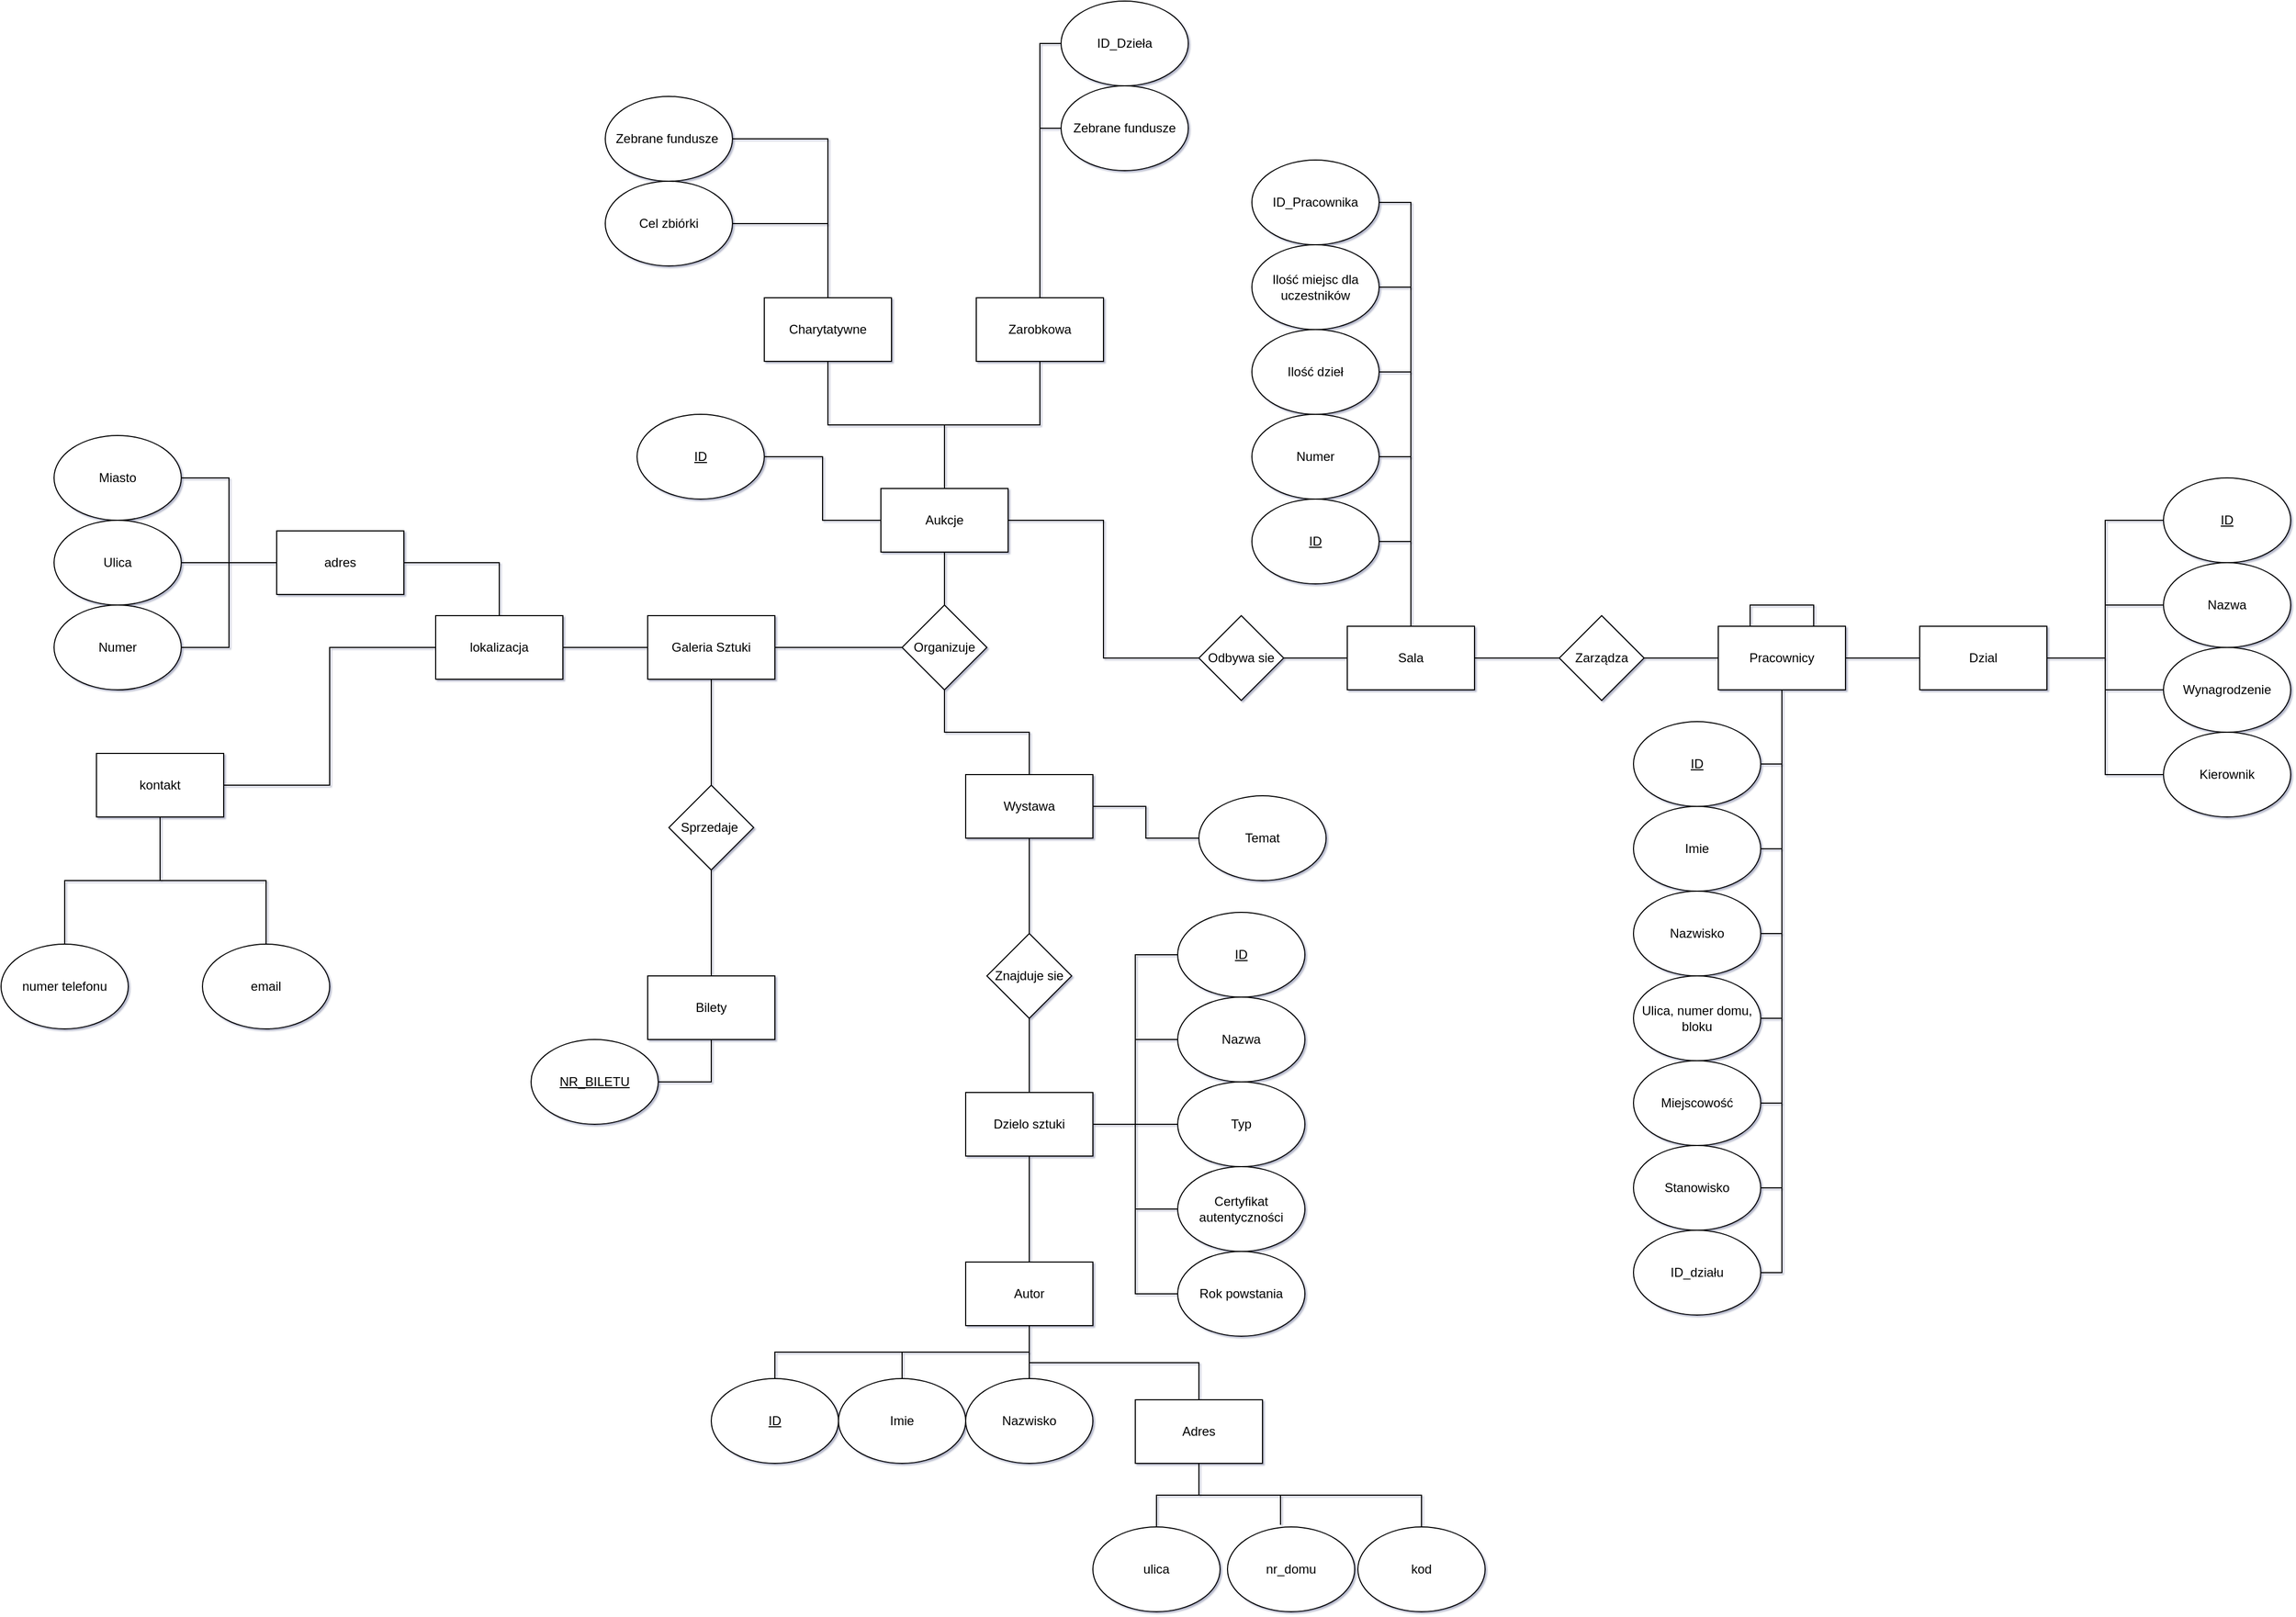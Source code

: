 <mxfile version="20.5.1" type="device" pages="3"><diagram id="DQ0OSHqu8pjaQ3jo8GUM" name="Notacja Chena"><mxGraphModel grid="1" page="1" gridSize="10" guides="1" tooltips="1" connect="1" arrows="1" fold="1" pageScale="1" pageWidth="827" pageHeight="1169" math="0" shadow="1"><root><mxCell id="0"/><mxCell id="1" parent="0"/><mxCell id="K57YBBn1NENKkuA3vdTo-7" value="" style="edgeStyle=orthogonalEdgeStyle;rounded=0;orthogonalLoop=1;jettySize=auto;html=1;endArrow=none;endFill=0;" parent="1" source="K57YBBn1NENKkuA3vdTo-1" target="K57YBBn1NENKkuA3vdTo-2" edge="1"><mxGeometry relative="1" as="geometry"/></mxCell><mxCell id="K57YBBn1NENKkuA3vdTo-42" style="edgeStyle=orthogonalEdgeStyle;rounded=0;orthogonalLoop=1;jettySize=auto;html=1;exitX=0.5;exitY=1;exitDx=0;exitDy=0;startArrow=none;startFill=0;endArrow=none;endFill=0;" parent="1" source="K57YBBn1NENKkuA3vdTo-1" target="K57YBBn1NENKkuA3vdTo-41" edge="1"><mxGeometry relative="1" as="geometry"/></mxCell><mxCell id="K57YBBn1NENKkuA3vdTo-1" value="&lt;font style=&quot;vertical-align: inherit;&quot;&gt;&lt;font style=&quot;vertical-align: inherit;&quot;&gt;Galeria Sztuki&lt;/font&gt;&lt;/font&gt;" style="rounded=0;whiteSpace=wrap;html=1;" parent="1" vertex="1"><mxGeometry x="280" y="170" width="120" height="60" as="geometry"/></mxCell><mxCell id="K57YBBn1NENKkuA3vdTo-8" value="" style="edgeStyle=orthogonalEdgeStyle;rounded=0;orthogonalLoop=1;jettySize=auto;html=1;endArrow=none;endFill=0;" parent="1" source="K57YBBn1NENKkuA3vdTo-2" target="K57YBBn1NENKkuA3vdTo-3" edge="1"><mxGeometry relative="1" as="geometry"/></mxCell><mxCell id="K57YBBn1NENKkuA3vdTo-9" value="" style="edgeStyle=orthogonalEdgeStyle;rounded=0;orthogonalLoop=1;jettySize=auto;html=1;endArrow=none;endFill=0;" parent="1" source="K57YBBn1NENKkuA3vdTo-2" target="K57YBBn1NENKkuA3vdTo-4" edge="1"><mxGeometry relative="1" as="geometry"/></mxCell><mxCell id="K57YBBn1NENKkuA3vdTo-2" value="&lt;font style=&quot;vertical-align: inherit;&quot;&gt;&lt;font style=&quot;vertical-align: inherit;&quot;&gt;Organizuje&lt;/font&gt;&lt;/font&gt;" style="rhombus;whiteSpace=wrap;html=1;rounded=0;" parent="1" vertex="1"><mxGeometry x="520" y="160" width="80" height="80" as="geometry"/></mxCell><mxCell id="K57YBBn1NENKkuA3vdTo-16" style="edgeStyle=orthogonalEdgeStyle;rounded=0;orthogonalLoop=1;jettySize=auto;html=1;exitX=1;exitY=0.5;exitDx=0;exitDy=0;entryX=0;entryY=0.5;entryDx=0;entryDy=0;startArrow=none;startFill=0;endArrow=none;endFill=0;" parent="1" source="K57YBBn1NENKkuA3vdTo-3" target="K57YBBn1NENKkuA3vdTo-15" edge="1"><mxGeometry relative="1" as="geometry"/></mxCell><mxCell id="K57YBBn1NENKkuA3vdTo-3" value="&lt;font style=&quot;vertical-align: inherit;&quot;&gt;&lt;font style=&quot;vertical-align: inherit;&quot;&gt;Aukcje&lt;/font&gt;&lt;/font&gt;" style="rounded=0;whiteSpace=wrap;html=1;" parent="1" vertex="1"><mxGeometry x="500" y="50" width="120" height="60" as="geometry"/></mxCell><mxCell id="K57YBBn1NENKkuA3vdTo-27" value="" style="edgeStyle=orthogonalEdgeStyle;rounded=0;orthogonalLoop=1;jettySize=auto;html=1;startArrow=none;startFill=0;endArrow=none;endFill=0;" parent="1" source="K57YBBn1NENKkuA3vdTo-4" target="K57YBBn1NENKkuA3vdTo-24" edge="1"><mxGeometry relative="1" as="geometry"/></mxCell><mxCell id="FqTFody7kSgdHuLjvRer-2" style="edgeStyle=orthogonalEdgeStyle;rounded=0;orthogonalLoop=1;jettySize=auto;html=1;exitX=1;exitY=0.5;exitDx=0;exitDy=0;entryX=0;entryY=0.5;entryDx=0;entryDy=0;endArrow=none;endFill=0;" parent="1" source="K57YBBn1NENKkuA3vdTo-4" target="FqTFody7kSgdHuLjvRer-1" edge="1"><mxGeometry relative="1" as="geometry"/></mxCell><mxCell id="K57YBBn1NENKkuA3vdTo-4" value="&lt;font style=&quot;vertical-align: inherit;&quot;&gt;&lt;font style=&quot;vertical-align: inherit;&quot;&gt;Wystawa&lt;/font&gt;&lt;/font&gt;" style="rounded=0;whiteSpace=wrap;html=1;" parent="1" vertex="1"><mxGeometry x="580" y="320" width="120" height="60" as="geometry"/></mxCell><mxCell id="K57YBBn1NENKkuA3vdTo-19" style="edgeStyle=orthogonalEdgeStyle;rounded=0;orthogonalLoop=1;jettySize=auto;html=1;exitX=1;exitY=0.5;exitDx=0;exitDy=0;entryX=0;entryY=0.5;entryDx=0;entryDy=0;startArrow=none;startFill=0;endArrow=none;endFill=0;" parent="1" source="K57YBBn1NENKkuA3vdTo-15" target="K57YBBn1NENKkuA3vdTo-18" edge="1"><mxGeometry relative="1" as="geometry"/></mxCell><mxCell id="K57YBBn1NENKkuA3vdTo-15" value="Odbywa sie" style="rhombus;whiteSpace=wrap;html=1;rounded=0;" parent="1" vertex="1"><mxGeometry x="800" y="170" width="80" height="80" as="geometry"/></mxCell><mxCell id="K57YBBn1NENKkuA3vdTo-89" style="edgeStyle=orthogonalEdgeStyle;rounded=0;orthogonalLoop=1;jettySize=auto;html=1;exitX=1;exitY=0.5;exitDx=0;exitDy=0;entryX=0;entryY=0.5;entryDx=0;entryDy=0;endArrow=none;endFill=0;" parent="1" source="K57YBBn1NENKkuA3vdTo-18" target="K57YBBn1NENKkuA3vdTo-88" edge="1"><mxGeometry relative="1" as="geometry"/></mxCell><mxCell id="K57YBBn1NENKkuA3vdTo-115" style="edgeStyle=orthogonalEdgeStyle;rounded=0;orthogonalLoop=1;jettySize=auto;html=1;exitX=0.5;exitY=0;exitDx=0;exitDy=0;entryX=1;entryY=0.5;entryDx=0;entryDy=0;endArrow=none;endFill=0;" parent="1" source="K57YBBn1NENKkuA3vdTo-18" target="K57YBBn1NENKkuA3vdTo-111" edge="1"><mxGeometry relative="1" as="geometry"/></mxCell><mxCell id="K57YBBn1NENKkuA3vdTo-18" value="Sala" style="rounded=0;whiteSpace=wrap;html=1;" parent="1" vertex="1"><mxGeometry x="940" y="180" width="120" height="60" as="geometry"/></mxCell><mxCell id="K57YBBn1NENKkuA3vdTo-23" style="edgeStyle=orthogonalEdgeStyle;rounded=0;orthogonalLoop=1;jettySize=auto;html=1;exitX=1;exitY=0.5;exitDx=0;exitDy=0;startArrow=none;startFill=0;endArrow=none;endFill=0;" parent="1" source="K57YBBn1NENKkuA3vdTo-20" target="K57YBBn1NENKkuA3vdTo-22" edge="1"><mxGeometry relative="1" as="geometry"/></mxCell><mxCell id="AiSInWtUVuZbj437Z6Xa-13" style="edgeStyle=orthogonalEdgeStyle;rounded=0;orthogonalLoop=1;jettySize=auto;html=1;exitX=0;exitY=0;exitDx=0;exitDy=0;endArrow=none;endFill=0;entryX=1;entryY=0;entryDx=0;entryDy=0;" parent="1" source="K57YBBn1NENKkuA3vdTo-20" target="K57YBBn1NENKkuA3vdTo-20" edge="1"><mxGeometry relative="1" as="geometry"><mxPoint x="1410" y="140" as="targetPoint"/><Array as="points"><mxPoint x="1320" y="180"/><mxPoint x="1320" y="160"/><mxPoint x="1380" y="160"/><mxPoint x="1380" y="180"/></Array></mxGeometry></mxCell><mxCell id="K57YBBn1NENKkuA3vdTo-20" value="Pracownicy" style="rounded=0;whiteSpace=wrap;html=1;" parent="1" vertex="1"><mxGeometry x="1290" y="180" width="120" height="60" as="geometry"/></mxCell><mxCell id="K57YBBn1NENKkuA3vdTo-96" style="edgeStyle=orthogonalEdgeStyle;rounded=0;orthogonalLoop=1;jettySize=auto;html=1;exitX=1;exitY=0.5;exitDx=0;exitDy=0;entryX=0;entryY=0.5;entryDx=0;entryDy=0;endArrow=none;endFill=0;" parent="1" source="K57YBBn1NENKkuA3vdTo-22" target="K57YBBn1NENKkuA3vdTo-93" edge="1"><mxGeometry relative="1" as="geometry"/></mxCell><mxCell id="K57YBBn1NENKkuA3vdTo-97" style="edgeStyle=orthogonalEdgeStyle;rounded=0;orthogonalLoop=1;jettySize=auto;html=1;exitX=1;exitY=0.5;exitDx=0;exitDy=0;entryX=0;entryY=0.5;entryDx=0;entryDy=0;endArrow=none;endFill=0;" parent="1" source="K57YBBn1NENKkuA3vdTo-22" target="K57YBBn1NENKkuA3vdTo-94" edge="1"><mxGeometry relative="1" as="geometry"/></mxCell><mxCell id="K57YBBn1NENKkuA3vdTo-98" style="edgeStyle=orthogonalEdgeStyle;rounded=0;orthogonalLoop=1;jettySize=auto;html=1;exitX=1;exitY=0.5;exitDx=0;exitDy=0;entryX=0;entryY=0.5;entryDx=0;entryDy=0;endArrow=none;endFill=0;" parent="1" source="K57YBBn1NENKkuA3vdTo-22" target="K57YBBn1NENKkuA3vdTo-95" edge="1"><mxGeometry relative="1" as="geometry"/></mxCell><mxCell id="K57YBBn1NENKkuA3vdTo-129" style="edgeStyle=orthogonalEdgeStyle;rounded=0;orthogonalLoop=1;jettySize=auto;html=1;exitX=1;exitY=0.5;exitDx=0;exitDy=0;entryX=0;entryY=0.5;entryDx=0;entryDy=0;endArrow=none;endFill=0;" parent="1" source="K57YBBn1NENKkuA3vdTo-22" target="K57YBBn1NENKkuA3vdTo-128" edge="1"><mxGeometry relative="1" as="geometry"/></mxCell><mxCell id="K57YBBn1NENKkuA3vdTo-22" value="Dzial" style="rounded=0;whiteSpace=wrap;html=1;" parent="1" vertex="1"><mxGeometry x="1480" y="180" width="120" height="60" as="geometry"/></mxCell><mxCell id="K57YBBn1NENKkuA3vdTo-28" value="" style="edgeStyle=orthogonalEdgeStyle;rounded=0;orthogonalLoop=1;jettySize=auto;html=1;startArrow=none;startFill=0;endArrow=none;endFill=0;" parent="1" source="K57YBBn1NENKkuA3vdTo-24" target="K57YBBn1NENKkuA3vdTo-25" edge="1"><mxGeometry relative="1" as="geometry"/></mxCell><mxCell id="K57YBBn1NENKkuA3vdTo-24" value="Znajduje sie" style="rhombus;whiteSpace=wrap;html=1;rounded=0;" parent="1" vertex="1"><mxGeometry x="600" y="470" width="80" height="80" as="geometry"/></mxCell><mxCell id="K57YBBn1NENKkuA3vdTo-29" value="" style="edgeStyle=orthogonalEdgeStyle;rounded=0;orthogonalLoop=1;jettySize=auto;html=1;startArrow=none;startFill=0;endArrow=none;endFill=0;" parent="1" source="K57YBBn1NENKkuA3vdTo-25" target="K57YBBn1NENKkuA3vdTo-26" edge="1"><mxGeometry relative="1" as="geometry"/></mxCell><mxCell id="K57YBBn1NENKkuA3vdTo-25" value="Dzielo sztuki" style="rounded=0;whiteSpace=wrap;html=1;" parent="1" vertex="1"><mxGeometry x="580" y="620" width="120" height="60" as="geometry"/></mxCell><mxCell id="AiSInWtUVuZbj437Z6Xa-3" style="edgeStyle=orthogonalEdgeStyle;rounded=0;orthogonalLoop=1;jettySize=auto;html=1;exitX=0.5;exitY=1;exitDx=0;exitDy=0;endArrow=none;endFill=0;" parent="1" source="K57YBBn1NENKkuA3vdTo-26" target="AiSInWtUVuZbj437Z6Xa-1" edge="1"><mxGeometry relative="1" as="geometry"/></mxCell><mxCell id="K57YBBn1NENKkuA3vdTo-26" value="Autor" style="rounded=0;whiteSpace=wrap;html=1;" parent="1" vertex="1"><mxGeometry x="580" y="780" width="120" height="60" as="geometry"/></mxCell><mxCell id="K57YBBn1NENKkuA3vdTo-33" value="" style="edgeStyle=orthogonalEdgeStyle;rounded=0;orthogonalLoop=1;jettySize=auto;html=1;startArrow=none;startFill=0;endArrow=none;endFill=0;" parent="1" source="K57YBBn1NENKkuA3vdTo-30" target="K57YBBn1NENKkuA3vdTo-1" edge="1"><mxGeometry relative="1" as="geometry"/></mxCell><mxCell id="K57YBBn1NENKkuA3vdTo-30" value="lokalizacja" style="rounded=0;whiteSpace=wrap;html=1;" parent="1" vertex="1"><mxGeometry x="80" y="170" width="120" height="60" as="geometry"/></mxCell><mxCell id="K57YBBn1NENKkuA3vdTo-32" value="" style="edgeStyle=orthogonalEdgeStyle;rounded=0;orthogonalLoop=1;jettySize=auto;html=1;startArrow=none;startFill=0;endArrow=none;endFill=0;" parent="1" source="K57YBBn1NENKkuA3vdTo-31" target="K57YBBn1NENKkuA3vdTo-30" edge="1"><mxGeometry relative="1" as="geometry"/></mxCell><mxCell id="K57YBBn1NENKkuA3vdTo-31" value="adres" style="rounded=0;whiteSpace=wrap;html=1;" parent="1" vertex="1"><mxGeometry x="-70" y="90" width="120" height="60" as="geometry"/></mxCell><mxCell id="K57YBBn1NENKkuA3vdTo-35" style="edgeStyle=orthogonalEdgeStyle;rounded=0;orthogonalLoop=1;jettySize=auto;html=1;exitX=1;exitY=0.5;exitDx=0;exitDy=0;entryX=0;entryY=0.5;entryDx=0;entryDy=0;startArrow=none;startFill=0;endArrow=none;endFill=0;" parent="1" source="K57YBBn1NENKkuA3vdTo-34" target="K57YBBn1NENKkuA3vdTo-30" edge="1"><mxGeometry relative="1" as="geometry"/></mxCell><mxCell id="K57YBBn1NENKkuA3vdTo-34" value="kontakt" style="rounded=0;whiteSpace=wrap;html=1;" parent="1" vertex="1"><mxGeometry x="-240" y="300" width="120" height="60" as="geometry"/></mxCell><mxCell id="K57YBBn1NENKkuA3vdTo-38" style="edgeStyle=orthogonalEdgeStyle;rounded=0;orthogonalLoop=1;jettySize=auto;html=1;exitX=0.5;exitY=1;exitDx=0;exitDy=0;entryX=0.5;entryY=0;entryDx=0;entryDy=0;startArrow=none;startFill=0;endArrow=none;endFill=0;" parent="1" source="K57YBBn1NENKkuA3vdTo-37" target="K57YBBn1NENKkuA3vdTo-3" edge="1"><mxGeometry relative="1" as="geometry"/></mxCell><mxCell id="K57YBBn1NENKkuA3vdTo-37" value="Charytatywne" style="rounded=0;whiteSpace=wrap;html=1;" parent="1" vertex="1"><mxGeometry x="390" y="-130" width="120" height="60" as="geometry"/></mxCell><mxCell id="K57YBBn1NENKkuA3vdTo-40" style="edgeStyle=orthogonalEdgeStyle;rounded=0;orthogonalLoop=1;jettySize=auto;html=1;exitX=0.5;exitY=1;exitDx=0;exitDy=0;startArrow=none;startFill=0;endArrow=none;endFill=0;" parent="1" source="K57YBBn1NENKkuA3vdTo-39" target="K57YBBn1NENKkuA3vdTo-3" edge="1"><mxGeometry relative="1" as="geometry"/></mxCell><mxCell id="K57YBBn1NENKkuA3vdTo-39" value="Zarobkowa" style="rounded=0;whiteSpace=wrap;html=1;" parent="1" vertex="1"><mxGeometry x="590" y="-130" width="120" height="60" as="geometry"/></mxCell><mxCell id="K57YBBn1NENKkuA3vdTo-44" value="" style="edgeStyle=orthogonalEdgeStyle;rounded=0;orthogonalLoop=1;jettySize=auto;html=1;startArrow=none;startFill=0;endArrow=none;endFill=0;" parent="1" source="K57YBBn1NENKkuA3vdTo-41" target="K57YBBn1NENKkuA3vdTo-43" edge="1"><mxGeometry relative="1" as="geometry"/></mxCell><mxCell id="K57YBBn1NENKkuA3vdTo-41" value="Sprzedaje&amp;nbsp;" style="rhombus;whiteSpace=wrap;html=1;rounded=0;" parent="1" vertex="1"><mxGeometry x="300" y="330" width="80" height="80" as="geometry"/></mxCell><mxCell id="K57YBBn1NENKkuA3vdTo-43" value="Bilety" style="rounded=0;whiteSpace=wrap;html=1;" parent="1" vertex="1"><mxGeometry x="280" y="510" width="120" height="60" as="geometry"/></mxCell><mxCell id="K57YBBn1NENKkuA3vdTo-46" style="edgeStyle=orthogonalEdgeStyle;rounded=0;orthogonalLoop=1;jettySize=auto;html=1;exitX=1;exitY=0.5;exitDx=0;exitDy=0;startArrow=none;startFill=0;endArrow=none;endFill=0;" parent="1" source="K57YBBn1NENKkuA3vdTo-45" target="K57YBBn1NENKkuA3vdTo-3" edge="1"><mxGeometry relative="1" as="geometry"/></mxCell><mxCell id="K57YBBn1NENKkuA3vdTo-45" value="&lt;u&gt;ID&lt;/u&gt;" style="ellipse;whiteSpace=wrap;html=1;rounded=0;" parent="1" vertex="1"><mxGeometry x="270" y="-20" width="120" height="80" as="geometry"/></mxCell><mxCell id="K57YBBn1NENKkuA3vdTo-56" style="edgeStyle=orthogonalEdgeStyle;rounded=0;orthogonalLoop=1;jettySize=auto;html=1;exitX=1;exitY=0.5;exitDx=0;exitDy=0;entryX=0;entryY=0.5;entryDx=0;entryDy=0;startArrow=none;startFill=0;endArrow=none;endFill=0;" parent="1" source="K57YBBn1NENKkuA3vdTo-47" target="K57YBBn1NENKkuA3vdTo-31" edge="1"><mxGeometry relative="1" as="geometry"/></mxCell><mxCell id="K57YBBn1NENKkuA3vdTo-47" value="Miasto" style="ellipse;whiteSpace=wrap;html=1;rounded=0;" parent="1" vertex="1"><mxGeometry x="-280" width="120" height="80" as="geometry"/></mxCell><mxCell id="K57YBBn1NENKkuA3vdTo-53" style="edgeStyle=orthogonalEdgeStyle;rounded=0;orthogonalLoop=1;jettySize=auto;html=1;exitX=1;exitY=0.5;exitDx=0;exitDy=0;entryX=0;entryY=0.5;entryDx=0;entryDy=0;startArrow=none;startFill=0;endArrow=none;endFill=0;" parent="1" source="K57YBBn1NENKkuA3vdTo-48" target="K57YBBn1NENKkuA3vdTo-31" edge="1"><mxGeometry relative="1" as="geometry"/></mxCell><mxCell id="K57YBBn1NENKkuA3vdTo-48" value="Ulica" style="ellipse;whiteSpace=wrap;html=1;rounded=0;" parent="1" vertex="1"><mxGeometry x="-280" y="80" width="120" height="80" as="geometry"/></mxCell><mxCell id="K57YBBn1NENKkuA3vdTo-52" style="edgeStyle=orthogonalEdgeStyle;rounded=0;orthogonalLoop=1;jettySize=auto;html=1;exitX=1;exitY=0.5;exitDx=0;exitDy=0;entryX=0;entryY=0.5;entryDx=0;entryDy=0;startArrow=none;startFill=0;endArrow=none;endFill=0;" parent="1" source="K57YBBn1NENKkuA3vdTo-49" target="K57YBBn1NENKkuA3vdTo-31" edge="1"><mxGeometry relative="1" as="geometry"/></mxCell><mxCell id="K57YBBn1NENKkuA3vdTo-49" value="Numer" style="ellipse;whiteSpace=wrap;html=1;rounded=0;" parent="1" vertex="1"><mxGeometry x="-280" y="160" width="120" height="80" as="geometry"/></mxCell><mxCell id="K57YBBn1NENKkuA3vdTo-60" style="edgeStyle=orthogonalEdgeStyle;rounded=0;orthogonalLoop=1;jettySize=auto;html=1;exitX=0.5;exitY=0;exitDx=0;exitDy=0;entryX=0.5;entryY=1;entryDx=0;entryDy=0;startArrow=none;startFill=0;endArrow=none;endFill=0;" parent="1" source="K57YBBn1NENKkuA3vdTo-57" target="K57YBBn1NENKkuA3vdTo-34" edge="1"><mxGeometry relative="1" as="geometry"/></mxCell><mxCell id="K57YBBn1NENKkuA3vdTo-57" value="numer telefonu" style="ellipse;whiteSpace=wrap;html=1;rounded=0;" parent="1" vertex="1"><mxGeometry x="-330" y="480" width="120" height="80" as="geometry"/></mxCell><mxCell id="K57YBBn1NENKkuA3vdTo-59" style="edgeStyle=orthogonalEdgeStyle;rounded=0;orthogonalLoop=1;jettySize=auto;html=1;exitX=0.5;exitY=0;exitDx=0;exitDy=0;entryX=0.5;entryY=1;entryDx=0;entryDy=0;startArrow=none;startFill=0;endArrow=none;endFill=0;" parent="1" source="K57YBBn1NENKkuA3vdTo-58" target="K57YBBn1NENKkuA3vdTo-34" edge="1"><mxGeometry relative="1" as="geometry"/></mxCell><mxCell id="K57YBBn1NENKkuA3vdTo-58" value="email" style="ellipse;whiteSpace=wrap;html=1;rounded=0;" parent="1" vertex="1"><mxGeometry x="-140" y="480" width="120" height="80" as="geometry"/></mxCell><mxCell id="K57YBBn1NENKkuA3vdTo-76" style="edgeStyle=orthogonalEdgeStyle;rounded=0;orthogonalLoop=1;jettySize=auto;html=1;exitX=0;exitY=0.5;exitDx=0;exitDy=0;entryX=1;entryY=0.5;entryDx=0;entryDy=0;endArrow=none;endFill=0;" parent="1" source="K57YBBn1NENKkuA3vdTo-63" target="K57YBBn1NENKkuA3vdTo-25" edge="1"><mxGeometry relative="1" as="geometry"/></mxCell><mxCell id="K57YBBn1NENKkuA3vdTo-63" value="&lt;u&gt;ID&lt;/u&gt;" style="ellipse;whiteSpace=wrap;html=1;" parent="1" vertex="1"><mxGeometry x="780" y="450" width="120" height="80" as="geometry"/></mxCell><mxCell id="K57YBBn1NENKkuA3vdTo-79" style="edgeStyle=orthogonalEdgeStyle;rounded=0;orthogonalLoop=1;jettySize=auto;html=1;exitX=0;exitY=0.5;exitDx=0;exitDy=0;entryX=1;entryY=0.5;entryDx=0;entryDy=0;endArrow=none;endFill=0;" parent="1" source="K57YBBn1NENKkuA3vdTo-64" target="K57YBBn1NENKkuA3vdTo-25" edge="1"><mxGeometry relative="1" as="geometry"/></mxCell><mxCell id="K57YBBn1NENKkuA3vdTo-64" value="Nazwa" style="ellipse;whiteSpace=wrap;html=1;" parent="1" vertex="1"><mxGeometry x="780" y="530" width="120" height="80" as="geometry"/></mxCell><mxCell id="K57YBBn1NENKkuA3vdTo-80" style="edgeStyle=orthogonalEdgeStyle;rounded=0;orthogonalLoop=1;jettySize=auto;html=1;exitX=0;exitY=0.5;exitDx=0;exitDy=0;entryX=1;entryY=0.5;entryDx=0;entryDy=0;endArrow=none;endFill=0;" parent="1" source="K57YBBn1NENKkuA3vdTo-65" target="K57YBBn1NENKkuA3vdTo-25" edge="1"><mxGeometry relative="1" as="geometry"/></mxCell><mxCell id="K57YBBn1NENKkuA3vdTo-65" value="Typ" style="ellipse;whiteSpace=wrap;html=1;" parent="1" vertex="1"><mxGeometry x="780" y="610" width="120" height="80" as="geometry"/></mxCell><mxCell id="K57YBBn1NENKkuA3vdTo-81" style="edgeStyle=orthogonalEdgeStyle;rounded=0;orthogonalLoop=1;jettySize=auto;html=1;exitX=0;exitY=0.5;exitDx=0;exitDy=0;entryX=1;entryY=0.5;entryDx=0;entryDy=0;endArrow=none;endFill=0;" parent="1" source="K57YBBn1NENKkuA3vdTo-66" target="K57YBBn1NENKkuA3vdTo-25" edge="1"><mxGeometry relative="1" as="geometry"/></mxCell><mxCell id="K57YBBn1NENKkuA3vdTo-66" value="Certyfikat autentyczności" style="ellipse;whiteSpace=wrap;html=1;" parent="1" vertex="1"><mxGeometry x="780" y="690" width="120" height="80" as="geometry"/></mxCell><mxCell id="K57YBBn1NENKkuA3vdTo-85" style="edgeStyle=orthogonalEdgeStyle;rounded=0;orthogonalLoop=1;jettySize=auto;html=1;exitX=0.5;exitY=0;exitDx=0;exitDy=0;entryX=0.5;entryY=1;entryDx=0;entryDy=0;endArrow=none;endFill=0;" parent="1" source="K57YBBn1NENKkuA3vdTo-72" target="K57YBBn1NENKkuA3vdTo-26" edge="1"><mxGeometry relative="1" as="geometry"/></mxCell><mxCell id="K57YBBn1NENKkuA3vdTo-72" value="&lt;u&gt;ID&lt;/u&gt;" style="ellipse;whiteSpace=wrap;html=1;" parent="1" vertex="1"><mxGeometry x="340" y="890" width="120" height="80" as="geometry"/></mxCell><mxCell id="K57YBBn1NENKkuA3vdTo-82" style="edgeStyle=orthogonalEdgeStyle;rounded=0;orthogonalLoop=1;jettySize=auto;html=1;exitX=0;exitY=0.5;exitDx=0;exitDy=0;entryX=1;entryY=0.5;entryDx=0;entryDy=0;endArrow=none;endFill=0;" parent="1" source="K57YBBn1NENKkuA3vdTo-73" target="K57YBBn1NENKkuA3vdTo-25" edge="1"><mxGeometry relative="1" as="geometry"/></mxCell><mxCell id="K57YBBn1NENKkuA3vdTo-73" value="Rok powstania" style="ellipse;whiteSpace=wrap;html=1;" parent="1" vertex="1"><mxGeometry x="780" y="770" width="120" height="80" as="geometry"/></mxCell><mxCell id="K57YBBn1NENKkuA3vdTo-86" style="edgeStyle=orthogonalEdgeStyle;rounded=0;orthogonalLoop=1;jettySize=auto;html=1;exitX=0.5;exitY=0;exitDx=0;exitDy=0;entryX=0.5;entryY=1;entryDx=0;entryDy=0;endArrow=none;endFill=0;" parent="1" source="K57YBBn1NENKkuA3vdTo-74" target="K57YBBn1NENKkuA3vdTo-26" edge="1"><mxGeometry relative="1" as="geometry"/></mxCell><mxCell id="K57YBBn1NENKkuA3vdTo-74" value="Imie" style="ellipse;whiteSpace=wrap;html=1;" parent="1" vertex="1"><mxGeometry x="460" y="890" width="120" height="80" as="geometry"/></mxCell><mxCell id="K57YBBn1NENKkuA3vdTo-87" style="edgeStyle=orthogonalEdgeStyle;rounded=0;orthogonalLoop=1;jettySize=auto;html=1;exitX=0.5;exitY=0;exitDx=0;exitDy=0;entryX=0.5;entryY=1;entryDx=0;entryDy=0;endArrow=none;endFill=0;" parent="1" source="K57YBBn1NENKkuA3vdTo-75" target="K57YBBn1NENKkuA3vdTo-26" edge="1"><mxGeometry relative="1" as="geometry"/></mxCell><mxCell id="K57YBBn1NENKkuA3vdTo-75" value="Nazwisko" style="ellipse;whiteSpace=wrap;html=1;" parent="1" vertex="1"><mxGeometry x="580" y="890" width="120" height="80" as="geometry"/></mxCell><mxCell id="K57YBBn1NENKkuA3vdTo-92" style="edgeStyle=orthogonalEdgeStyle;rounded=0;orthogonalLoop=1;jettySize=auto;html=1;exitX=1;exitY=0.5;exitDx=0;exitDy=0;entryX=0;entryY=0.5;entryDx=0;entryDy=0;endArrow=none;endFill=0;" parent="1" source="K57YBBn1NENKkuA3vdTo-88" target="K57YBBn1NENKkuA3vdTo-20" edge="1"><mxGeometry relative="1" as="geometry"/></mxCell><mxCell id="K57YBBn1NENKkuA3vdTo-88" value="Zarządza" style="rhombus;whiteSpace=wrap;html=1;" parent="1" vertex="1"><mxGeometry x="1140" y="170" width="80" height="80" as="geometry"/></mxCell><mxCell id="K57YBBn1NENKkuA3vdTo-93" value="&lt;u&gt;ID&lt;/u&gt;" style="ellipse;whiteSpace=wrap;html=1;" parent="1" vertex="1"><mxGeometry x="1710" y="40" width="120" height="80" as="geometry"/></mxCell><mxCell id="K57YBBn1NENKkuA3vdTo-94" value="Nazwa" style="ellipse;whiteSpace=wrap;html=1;" parent="1" vertex="1"><mxGeometry x="1710" y="120" width="120" height="80" as="geometry"/></mxCell><mxCell id="K57YBBn1NENKkuA3vdTo-95" value="Wynagrodzenie" style="ellipse;whiteSpace=wrap;html=1;" parent="1" vertex="1"><mxGeometry x="1710" y="200" width="120" height="80" as="geometry"/></mxCell><mxCell id="3pJxX28_6t0IKv82KfFJ-6" style="edgeStyle=orthogonalEdgeStyle;rounded=0;orthogonalLoop=1;jettySize=auto;html=1;exitX=1;exitY=0.5;exitDx=0;exitDy=0;endArrow=none;endFill=0;" parent="1" source="K57YBBn1NENKkuA3vdTo-99" target="K57YBBn1NENKkuA3vdTo-20" edge="1"><mxGeometry relative="1" as="geometry"/></mxCell><mxCell id="K57YBBn1NENKkuA3vdTo-99" value="&lt;u&gt;ID&lt;/u&gt;" style="ellipse;whiteSpace=wrap;html=1;" parent="1" vertex="1"><mxGeometry x="1210" y="270" width="120" height="80" as="geometry"/></mxCell><mxCell id="3pJxX28_6t0IKv82KfFJ-7" style="edgeStyle=orthogonalEdgeStyle;rounded=0;orthogonalLoop=1;jettySize=auto;html=1;exitX=1;exitY=0.5;exitDx=0;exitDy=0;endArrow=none;endFill=0;" parent="1" source="K57YBBn1NENKkuA3vdTo-100" target="K57YBBn1NENKkuA3vdTo-20" edge="1"><mxGeometry relative="1" as="geometry"/></mxCell><mxCell id="K57YBBn1NENKkuA3vdTo-100" value="Imie" style="ellipse;whiteSpace=wrap;html=1;" parent="1" vertex="1"><mxGeometry x="1210" y="350" width="120" height="80" as="geometry"/></mxCell><mxCell id="3pJxX28_6t0IKv82KfFJ-8" style="edgeStyle=orthogonalEdgeStyle;rounded=0;orthogonalLoop=1;jettySize=auto;html=1;exitX=1;exitY=0.5;exitDx=0;exitDy=0;endArrow=none;endFill=0;" parent="1" source="K57YBBn1NENKkuA3vdTo-101" target="K57YBBn1NENKkuA3vdTo-20" edge="1"><mxGeometry relative="1" as="geometry"/></mxCell><mxCell id="K57YBBn1NENKkuA3vdTo-101" value="Nazwisko" style="ellipse;whiteSpace=wrap;html=1;" parent="1" vertex="1"><mxGeometry x="1210" y="430" width="120" height="80" as="geometry"/></mxCell><mxCell id="3pJxX28_6t0IKv82KfFJ-11" style="edgeStyle=orthogonalEdgeStyle;rounded=0;orthogonalLoop=1;jettySize=auto;html=1;exitX=1;exitY=0.5;exitDx=0;exitDy=0;endArrow=none;endFill=0;" parent="1" source="K57YBBn1NENKkuA3vdTo-102" target="K57YBBn1NENKkuA3vdTo-20" edge="1"><mxGeometry relative="1" as="geometry"/></mxCell><mxCell id="K57YBBn1NENKkuA3vdTo-102" value="Stanowisko" style="ellipse;whiteSpace=wrap;html=1;" parent="1" vertex="1"><mxGeometry x="1210" y="670" width="120" height="80" as="geometry"/></mxCell><mxCell id="K57YBBn1NENKkuA3vdTo-111" value="&lt;u&gt;ID&lt;/u&gt;" style="ellipse;whiteSpace=wrap;html=1;" parent="1" vertex="1"><mxGeometry x="850" y="60" width="120" height="80" as="geometry"/></mxCell><mxCell id="K57YBBn1NENKkuA3vdTo-116" style="edgeStyle=orthogonalEdgeStyle;rounded=0;orthogonalLoop=1;jettySize=auto;html=1;exitX=1;exitY=0.5;exitDx=0;exitDy=0;endArrow=none;endFill=0;" parent="1" source="K57YBBn1NENKkuA3vdTo-112" target="K57YBBn1NENKkuA3vdTo-18" edge="1"><mxGeometry relative="1" as="geometry"/></mxCell><mxCell id="K57YBBn1NENKkuA3vdTo-112" value="Numer" style="ellipse;whiteSpace=wrap;html=1;" parent="1" vertex="1"><mxGeometry x="850" y="-20" width="120" height="80" as="geometry"/></mxCell><mxCell id="K57YBBn1NENKkuA3vdTo-117" style="edgeStyle=orthogonalEdgeStyle;rounded=0;orthogonalLoop=1;jettySize=auto;html=1;exitX=1;exitY=0.5;exitDx=0;exitDy=0;endArrow=none;endFill=0;" parent="1" source="K57YBBn1NENKkuA3vdTo-113" target="K57YBBn1NENKkuA3vdTo-18" edge="1"><mxGeometry relative="1" as="geometry"/></mxCell><mxCell id="K57YBBn1NENKkuA3vdTo-113" value="Ilość dzieł" style="ellipse;whiteSpace=wrap;html=1;" parent="1" vertex="1"><mxGeometry x="850" y="-100" width="120" height="80" as="geometry"/></mxCell><mxCell id="K57YBBn1NENKkuA3vdTo-118" style="edgeStyle=orthogonalEdgeStyle;rounded=0;orthogonalLoop=1;jettySize=auto;html=1;exitX=1;exitY=0.5;exitDx=0;exitDy=0;endArrow=none;endFill=0;" parent="1" source="K57YBBn1NENKkuA3vdTo-114" target="K57YBBn1NENKkuA3vdTo-18" edge="1"><mxGeometry relative="1" as="geometry"/></mxCell><mxCell id="K57YBBn1NENKkuA3vdTo-114" value="Ilość miejsc dla uczestników" style="ellipse;whiteSpace=wrap;html=1;" parent="1" vertex="1"><mxGeometry x="850" y="-180" width="120" height="80" as="geometry"/></mxCell><mxCell id="K57YBBn1NENKkuA3vdTo-120" style="edgeStyle=orthogonalEdgeStyle;rounded=0;orthogonalLoop=1;jettySize=auto;html=1;exitX=1;exitY=0.5;exitDx=0;exitDy=0;entryX=0.5;entryY=1;entryDx=0;entryDy=0;endArrow=none;endFill=0;" parent="1" source="K57YBBn1NENKkuA3vdTo-119" target="K57YBBn1NENKkuA3vdTo-43" edge="1"><mxGeometry relative="1" as="geometry"/></mxCell><mxCell id="K57YBBn1NENKkuA3vdTo-119" value="&lt;u&gt;NR_BILETU&lt;/u&gt;" style="ellipse;whiteSpace=wrap;html=1;" parent="1" vertex="1"><mxGeometry x="170" y="570" width="120" height="80" as="geometry"/></mxCell><mxCell id="K57YBBn1NENKkuA3vdTo-125" style="edgeStyle=orthogonalEdgeStyle;rounded=0;orthogonalLoop=1;jettySize=auto;html=1;exitX=1;exitY=0.5;exitDx=0;exitDy=0;endArrow=none;endFill=0;" parent="1" source="K57YBBn1NENKkuA3vdTo-121" target="K57YBBn1NENKkuA3vdTo-37" edge="1"><mxGeometry relative="1" as="geometry"/></mxCell><mxCell id="K57YBBn1NENKkuA3vdTo-121" value="Cel zbiórki" style="ellipse;whiteSpace=wrap;html=1;" parent="1" vertex="1"><mxGeometry x="240" y="-240" width="120" height="80" as="geometry"/></mxCell><mxCell id="K57YBBn1NENKkuA3vdTo-124" style="edgeStyle=orthogonalEdgeStyle;rounded=0;orthogonalLoop=1;jettySize=auto;html=1;exitX=1;exitY=0.5;exitDx=0;exitDy=0;endArrow=none;endFill=0;" parent="1" source="K57YBBn1NENKkuA3vdTo-123" target="K57YBBn1NENKkuA3vdTo-37" edge="1"><mxGeometry relative="1" as="geometry"/></mxCell><mxCell id="K57YBBn1NENKkuA3vdTo-123" value="Zebrane fundusze&amp;nbsp;" style="ellipse;whiteSpace=wrap;html=1;" parent="1" vertex="1"><mxGeometry x="240" y="-320" width="120" height="80" as="geometry"/></mxCell><mxCell id="K57YBBn1NENKkuA3vdTo-127" style="edgeStyle=orthogonalEdgeStyle;rounded=0;orthogonalLoop=1;jettySize=auto;html=1;exitX=0;exitY=0.5;exitDx=0;exitDy=0;entryX=0.5;entryY=0;entryDx=0;entryDy=0;endArrow=none;endFill=0;" parent="1" source="K57YBBn1NENKkuA3vdTo-126" target="K57YBBn1NENKkuA3vdTo-39" edge="1"><mxGeometry relative="1" as="geometry"/></mxCell><mxCell id="K57YBBn1NENKkuA3vdTo-126" value="Zebrane fundusze" style="ellipse;whiteSpace=wrap;html=1;" parent="1" vertex="1"><mxGeometry x="670" y="-330" width="120" height="80" as="geometry"/></mxCell><mxCell id="K57YBBn1NENKkuA3vdTo-128" value="Kierownik" style="ellipse;whiteSpace=wrap;html=1;" parent="1" vertex="1"><mxGeometry x="1710" y="280" width="120" height="80" as="geometry"/></mxCell><mxCell id="3pJxX28_6t0IKv82KfFJ-9" style="edgeStyle=orthogonalEdgeStyle;rounded=0;orthogonalLoop=1;jettySize=auto;html=1;exitX=1;exitY=0.5;exitDx=0;exitDy=0;endArrow=none;endFill=0;" parent="1" source="3pJxX28_6t0IKv82KfFJ-1" target="K57YBBn1NENKkuA3vdTo-20" edge="1"><mxGeometry relative="1" as="geometry"/></mxCell><mxCell id="3pJxX28_6t0IKv82KfFJ-1" value="Ulica, numer domu, bloku" style="ellipse;whiteSpace=wrap;html=1;" parent="1" vertex="1"><mxGeometry x="1210" y="510" width="120" height="80" as="geometry"/></mxCell><mxCell id="3pJxX28_6t0IKv82KfFJ-10" style="edgeStyle=orthogonalEdgeStyle;rounded=0;orthogonalLoop=1;jettySize=auto;html=1;exitX=1;exitY=0.5;exitDx=0;exitDy=0;endArrow=none;endFill=0;" parent="1" source="3pJxX28_6t0IKv82KfFJ-4" target="K57YBBn1NENKkuA3vdTo-20" edge="1"><mxGeometry relative="1" as="geometry"/></mxCell><mxCell id="3pJxX28_6t0IKv82KfFJ-4" value="Miejscowość" style="ellipse;whiteSpace=wrap;html=1;" parent="1" vertex="1"><mxGeometry x="1210" y="590" width="120" height="80" as="geometry"/></mxCell><mxCell id="3pJxX28_6t0IKv82KfFJ-12" style="edgeStyle=orthogonalEdgeStyle;rounded=0;orthogonalLoop=1;jettySize=auto;html=1;exitX=1;exitY=0.5;exitDx=0;exitDy=0;endArrow=none;endFill=0;" parent="1" source="3pJxX28_6t0IKv82KfFJ-5" target="K57YBBn1NENKkuA3vdTo-20" edge="1"><mxGeometry relative="1" as="geometry"/></mxCell><mxCell id="3pJxX28_6t0IKv82KfFJ-5" value="ID_działu" style="ellipse;whiteSpace=wrap;html=1;" parent="1" vertex="1"><mxGeometry x="1210" y="750" width="120" height="80" as="geometry"/></mxCell><mxCell id="3pJxX28_6t0IKv82KfFJ-14" style="edgeStyle=orthogonalEdgeStyle;rounded=0;orthogonalLoop=1;jettySize=auto;html=1;exitX=1;exitY=0.5;exitDx=0;exitDy=0;endArrow=none;endFill=0;" parent="1" source="3pJxX28_6t0IKv82KfFJ-13" target="K57YBBn1NENKkuA3vdTo-18" edge="1"><mxGeometry relative="1" as="geometry"/></mxCell><mxCell id="3pJxX28_6t0IKv82KfFJ-13" value="ID_Pracownika" style="ellipse;whiteSpace=wrap;html=1;" parent="1" vertex="1"><mxGeometry x="850" y="-260" width="120" height="80" as="geometry"/></mxCell><mxCell id="3pJxX28_6t0IKv82KfFJ-18" style="edgeStyle=orthogonalEdgeStyle;rounded=0;orthogonalLoop=1;jettySize=auto;html=1;exitX=0;exitY=0.5;exitDx=0;exitDy=0;endArrow=none;endFill=0;" parent="1" source="3pJxX28_6t0IKv82KfFJ-17" target="K57YBBn1NENKkuA3vdTo-39" edge="1"><mxGeometry relative="1" as="geometry"/></mxCell><mxCell id="3pJxX28_6t0IKv82KfFJ-17" value="ID_Dzieła" style="ellipse;whiteSpace=wrap;html=1;" parent="1" vertex="1"><mxGeometry x="670" y="-410" width="120" height="80" as="geometry"/></mxCell><mxCell id="AiSInWtUVuZbj437Z6Xa-7" style="edgeStyle=orthogonalEdgeStyle;rounded=0;orthogonalLoop=1;jettySize=auto;html=1;exitX=0.5;exitY=1;exitDx=0;exitDy=0;entryX=0.5;entryY=0;entryDx=0;entryDy=0;endArrow=none;endFill=0;" parent="1" source="AiSInWtUVuZbj437Z6Xa-1" target="AiSInWtUVuZbj437Z6Xa-4" edge="1"><mxGeometry relative="1" as="geometry"/></mxCell><mxCell id="AiSInWtUVuZbj437Z6Xa-8" style="edgeStyle=orthogonalEdgeStyle;rounded=0;orthogonalLoop=1;jettySize=auto;html=1;exitX=0.5;exitY=1;exitDx=0;exitDy=0;entryX=0.417;entryY=-0.025;entryDx=0;entryDy=0;entryPerimeter=0;endArrow=none;endFill=0;" parent="1" source="AiSInWtUVuZbj437Z6Xa-1" target="AiSInWtUVuZbj437Z6Xa-5" edge="1"><mxGeometry relative="1" as="geometry"/></mxCell><mxCell id="AiSInWtUVuZbj437Z6Xa-9" style="edgeStyle=orthogonalEdgeStyle;rounded=0;orthogonalLoop=1;jettySize=auto;html=1;exitX=0.5;exitY=1;exitDx=0;exitDy=0;entryX=0.5;entryY=0;entryDx=0;entryDy=0;endArrow=none;endFill=0;" parent="1" source="AiSInWtUVuZbj437Z6Xa-1" target="AiSInWtUVuZbj437Z6Xa-6" edge="1"><mxGeometry relative="1" as="geometry"/></mxCell><mxCell id="AiSInWtUVuZbj437Z6Xa-1" value="Adres" style="rounded=0;whiteSpace=wrap;html=1;" parent="1" vertex="1"><mxGeometry x="740" y="910" width="120" height="60" as="geometry"/></mxCell><mxCell id="AiSInWtUVuZbj437Z6Xa-4" value="ulica" style="ellipse;whiteSpace=wrap;html=1;" parent="1" vertex="1"><mxGeometry x="700" y="1030" width="120" height="80" as="geometry"/></mxCell><mxCell id="AiSInWtUVuZbj437Z6Xa-5" value="nr_domu" style="ellipse;whiteSpace=wrap;html=1;" parent="1" vertex="1"><mxGeometry x="827" y="1030" width="120" height="80" as="geometry"/></mxCell><mxCell id="AiSInWtUVuZbj437Z6Xa-6" value="kod" style="ellipse;whiteSpace=wrap;html=1;" parent="1" vertex="1"><mxGeometry x="950" y="1030" width="120" height="80" as="geometry"/></mxCell><mxCell id="FqTFody7kSgdHuLjvRer-1" value="&lt;font style=&quot;vertical-align: inherit;&quot;&gt;&lt;font style=&quot;vertical-align: inherit;&quot;&gt;Temat&lt;/font&gt;&lt;/font&gt;" style="ellipse;whiteSpace=wrap;html=1;" parent="1" vertex="1"><mxGeometry x="800" y="340" width="120" height="80" as="geometry"/></mxCell></root></mxGraphModel></diagram><diagram id="EIfUHIAHwF-UheiRqbL6" name="Notacja Barkera"><mxGraphModel dx="1497" dy="794" grid="1" gridSize="10" guides="1" tooltips="1" connect="1" arrows="0" fold="1" page="1" pageScale="1" pageWidth="1169" pageHeight="827" background="none" math="0" shadow="1"><root><mxCell id="0"/><mxCell id="1" parent="0"/><object label="Galeria Sztuki" Nazwa="" id="N32JGtyX-JvzhnWPiIKj-1"><mxCell style="swimlane;fontStyle=0;childLayout=stackLayout;horizontal=1;startSize=30;horizontalStack=0;resizeParent=1;resizeParentMax=0;resizeLast=0;collapsible=1;marginBottom=0;" parent="1" vertex="1"><mxGeometry x="280" y="80" width="140" height="210" as="geometry"/></mxCell></object><object label="ID" Nazwa="" id="N32JGtyX-JvzhnWPiIKj-2"><mxCell style="text;strokeColor=none;fillColor=none;align=left;verticalAlign=middle;spacingLeft=4;spacingRight=4;overflow=hidden;points=[[0,0.5],[1,0.5]];portConstraint=eastwest;rotatable=0;" parent="N32JGtyX-JvzhnWPiIKj-1" vertex="1"><mxGeometry y="30" width="140" height="30" as="geometry"/></mxCell></object><mxCell id="N32JGtyX-JvzhnWPiIKj-3" value="Nazwa" style="text;strokeColor=none;fillColor=none;align=left;verticalAlign=middle;spacingLeft=4;spacingRight=4;overflow=hidden;points=[[0,0.5],[1,0.5]];portConstraint=eastwest;rotatable=0;" parent="N32JGtyX-JvzhnWPiIKj-1" vertex="1"><mxGeometry y="60" width="140" height="30" as="geometry"/></mxCell><mxCell id="N32JGtyX-JvzhnWPiIKj-4" value="ID_Lokalizacji" style="text;strokeColor=none;fillColor=none;align=left;verticalAlign=middle;spacingLeft=4;spacingRight=4;overflow=hidden;points=[[0,0.5],[1,0.5]];portConstraint=eastwest;rotatable=0;" parent="N32JGtyX-JvzhnWPiIKj-1" vertex="1"><mxGeometry y="90" width="140" height="30" as="geometry"/></mxCell><mxCell id="zvESDcmZIDSPp_10AjFF-1" value="ID_Biletu" style="text;html=1;strokeColor=none;fillColor=none;align=left;verticalAlign=middle;whiteSpace=wrap;rounded=0;" parent="N32JGtyX-JvzhnWPiIKj-1" vertex="1"><mxGeometry y="120" width="140" height="30" as="geometry"/></mxCell><mxCell id="OGTDCySZ9DU19q86t7el-17" value="ID_Aukcji" style="text;html=1;strokeColor=none;fillColor=none;align=left;verticalAlign=middle;whiteSpace=wrap;rounded=0;" vertex="1" parent="N32JGtyX-JvzhnWPiIKj-1"><mxGeometry y="150" width="140" height="30" as="geometry"/></mxCell><mxCell id="OGTDCySZ9DU19q86t7el-20" value="ID_Wystawy" style="text;html=1;strokeColor=none;fillColor=none;align=left;verticalAlign=middle;whiteSpace=wrap;rounded=0;" vertex="1" parent="N32JGtyX-JvzhnWPiIKj-1"><mxGeometry y="180" width="140" height="30" as="geometry"/></mxCell><mxCell id="N32JGtyX-JvzhnWPiIKj-5" value="Lokalizacja" style="swimlane;fontStyle=0;childLayout=stackLayout;horizontal=1;startSize=30;horizontalStack=0;resizeParent=1;resizeParentMax=0;resizeLast=0;collapsible=1;marginBottom=0;container=0;" parent="1" vertex="1"><mxGeometry width="200" height="300" as="geometry"/></mxCell><mxCell id="N32JGtyX-JvzhnWPiIKj-18" value="Adres" style="swimlane;fontStyle=0;childLayout=stackLayout;horizontal=1;startSize=30;horizontalStack=0;resizeParent=1;resizeParentMax=0;resizeLast=0;collapsible=1;marginBottom=0;" parent="1" vertex="1"><mxGeometry x="20" y="60" width="150" height="120" as="geometry"/></mxCell><mxCell id="N32JGtyX-JvzhnWPiIKj-19" value="Miasto" style="text;strokeColor=none;fillColor=none;align=left;verticalAlign=middle;spacingLeft=4;spacingRight=4;overflow=hidden;points=[[0,0.5],[1,0.5]];portConstraint=eastwest;rotatable=0;" parent="N32JGtyX-JvzhnWPiIKj-18" vertex="1"><mxGeometry y="30" width="150" height="30" as="geometry"/></mxCell><mxCell id="N32JGtyX-JvzhnWPiIKj-20" value="Ulica" style="text;strokeColor=none;fillColor=none;align=left;verticalAlign=middle;spacingLeft=4;spacingRight=4;overflow=hidden;points=[[0,0.5],[1,0.5]];portConstraint=eastwest;rotatable=0;" parent="N32JGtyX-JvzhnWPiIKj-18" vertex="1"><mxGeometry y="60" width="150" height="30" as="geometry"/></mxCell><mxCell id="N32JGtyX-JvzhnWPiIKj-21" value="Numer" style="text;strokeColor=none;fillColor=none;align=left;verticalAlign=middle;spacingLeft=4;spacingRight=4;overflow=hidden;points=[[0,0.5],[1,0.5]];portConstraint=eastwest;rotatable=0;" parent="N32JGtyX-JvzhnWPiIKj-18" vertex="1"><mxGeometry y="90" width="150" height="30" as="geometry"/></mxCell><mxCell id="N32JGtyX-JvzhnWPiIKj-14" value="Kontakt" style="swimlane;fontStyle=0;childLayout=stackLayout;horizontal=1;startSize=30;horizontalStack=0;resizeParent=1;resizeParentMax=0;resizeLast=0;collapsible=1;marginBottom=0;" parent="1" vertex="1"><mxGeometry x="20" y="190" width="150" height="90" as="geometry"/></mxCell><mxCell id="N32JGtyX-JvzhnWPiIKj-15" value="Numer telefonu" style="text;strokeColor=none;fillColor=none;align=left;verticalAlign=middle;spacingLeft=4;spacingRight=4;overflow=hidden;points=[[0,0.5],[1,0.5]];portConstraint=eastwest;rotatable=0;" parent="N32JGtyX-JvzhnWPiIKj-14" vertex="1"><mxGeometry y="30" width="150" height="30" as="geometry"/></mxCell><mxCell id="N32JGtyX-JvzhnWPiIKj-16" value="email" style="text;strokeColor=none;fillColor=none;align=left;verticalAlign=middle;spacingLeft=4;spacingRight=4;overflow=hidden;points=[[0,0.5],[1,0.5]];portConstraint=eastwest;rotatable=0;" parent="N32JGtyX-JvzhnWPiIKj-14" vertex="1"><mxGeometry y="60" width="150" height="30" as="geometry"/></mxCell><mxCell id="N32JGtyX-JvzhnWPiIKj-6" value="ID_Lokalizacji" style="text;strokeColor=none;fillColor=none;align=left;verticalAlign=middle;spacingLeft=4;spacingRight=4;overflow=hidden;points=[[0,0.5],[1,0.5]];portConstraint=eastwest;rotatable=0;" parent="1" vertex="1"><mxGeometry y="30" width="200" height="30" as="geometry"/></mxCell><mxCell id="N32JGtyX-JvzhnWPiIKj-22" style="edgeStyle=orthogonalEdgeStyle;rounded=0;orthogonalLoop=1;jettySize=auto;html=1;exitX=0;exitY=0.5;exitDx=0;exitDy=0;entryX=1;entryY=0.5;entryDx=0;entryDy=0;endArrow=none;endFill=0;" parent="1" source="N32JGtyX-JvzhnWPiIKj-4" target="N32JGtyX-JvzhnWPiIKj-6" edge="1"><mxGeometry relative="1" as="geometry"/></mxCell><mxCell id="N32JGtyX-JvzhnWPiIKj-23" value="Aukcje" style="swimlane;fontStyle=0;childLayout=stackLayout;horizontal=1;startSize=30;horizontalStack=0;resizeParent=1;resizeParentMax=0;resizeLast=0;collapsible=1;marginBottom=0;container=0;" parent="1" vertex="1"><mxGeometry x="540" y="40" width="180" height="340" as="geometry"/></mxCell><mxCell id="N32JGtyX-JvzhnWPiIKj-35" value="Wystawa" style="swimlane;fontStyle=0;childLayout=stackLayout;horizontal=1;startSize=30;horizontalStack=0;resizeParent=1;resizeParentMax=0;resizeLast=0;collapsible=1;marginBottom=0;" parent="1" vertex="1"><mxGeometry x="490" y="500" width="140" height="150" as="geometry"/></mxCell><mxCell id="N32JGtyX-JvzhnWPiIKj-66" value="ID" style="text;html=1;strokeColor=none;fillColor=none;align=left;verticalAlign=middle;whiteSpace=wrap;rounded=0;" parent="N32JGtyX-JvzhnWPiIKj-35" vertex="1"><mxGeometry y="30" width="140" height="30" as="geometry"/></mxCell><mxCell id="N32JGtyX-JvzhnWPiIKj-36" value="ID_Dzieła" style="text;strokeColor=none;fillColor=none;align=left;verticalAlign=middle;spacingLeft=4;spacingRight=4;overflow=hidden;points=[[0,0.5],[1,0.5]];portConstraint=eastwest;rotatable=0;" parent="N32JGtyX-JvzhnWPiIKj-35" vertex="1"><mxGeometry y="60" width="140" height="30" as="geometry"/></mxCell><mxCell id="N32JGtyX-JvzhnWPiIKj-37" value="Numer Sali" style="text;strokeColor=none;fillColor=none;align=left;verticalAlign=middle;spacingLeft=4;spacingRight=4;overflow=hidden;points=[[0,0.5],[1,0.5]];portConstraint=eastwest;rotatable=0;" parent="N32JGtyX-JvzhnWPiIKj-35" vertex="1"><mxGeometry y="90" width="140" height="30" as="geometry"/></mxCell><mxCell id="N32JGtyX-JvzhnWPiIKj-38" value="Temat" style="text;strokeColor=none;fillColor=none;align=left;verticalAlign=middle;spacingLeft=4;spacingRight=4;overflow=hidden;points=[[0,0.5],[1,0.5]];portConstraint=eastwest;rotatable=0;" parent="N32JGtyX-JvzhnWPiIKj-35" vertex="1"><mxGeometry y="120" width="140" height="30" as="geometry"/></mxCell><mxCell id="N32JGtyX-JvzhnWPiIKj-39" value="Sala" style="swimlane;fontStyle=0;childLayout=stackLayout;horizontal=1;startSize=30;horizontalStack=0;resizeParent=1;resizeParentMax=0;resizeLast=0;collapsible=1;marginBottom=0;" parent="1" vertex="1"><mxGeometry x="750" y="70" width="170" height="210" as="geometry"/></mxCell><mxCell id="N32JGtyX-JvzhnWPiIKj-40" value="ID" style="text;strokeColor=none;fillColor=none;align=left;verticalAlign=middle;spacingLeft=4;spacingRight=4;overflow=hidden;points=[[0,0.5],[1,0.5]];portConstraint=eastwest;rotatable=0;" parent="N32JGtyX-JvzhnWPiIKj-39" vertex="1"><mxGeometry y="30" width="170" height="30" as="geometry"/></mxCell><mxCell id="N32JGtyX-JvzhnWPiIKj-43" value="Numer" style="text;html=1;strokeColor=none;fillColor=none;align=left;verticalAlign=middle;whiteSpace=wrap;rounded=0;" parent="N32JGtyX-JvzhnWPiIKj-39" vertex="1"><mxGeometry y="60" width="170" height="30" as="geometry"/></mxCell><mxCell id="N32JGtyX-JvzhnWPiIKj-42" value="Ilość dzieł" style="text;strokeColor=none;fillColor=none;align=left;verticalAlign=middle;spacingLeft=4;spacingRight=4;overflow=hidden;points=[[0,0.5],[1,0.5]];portConstraint=eastwest;rotatable=0;" parent="N32JGtyX-JvzhnWPiIKj-39" vertex="1"><mxGeometry y="90" width="170" height="30" as="geometry"/></mxCell><mxCell id="N32JGtyX-JvzhnWPiIKj-41" value="Ilość miejsc dla uczestników" style="text;strokeColor=none;fillColor=none;align=left;verticalAlign=middle;spacingLeft=4;spacingRight=4;overflow=hidden;points=[[0,0.5],[1,0.5]];portConstraint=eastwest;rotatable=0;" parent="N32JGtyX-JvzhnWPiIKj-39" vertex="1"><mxGeometry y="120" width="170" height="30" as="geometry"/></mxCell><mxCell id="N32JGtyX-JvzhnWPiIKj-44" value="ID_Pracownika" style="text;html=1;strokeColor=none;fillColor=none;align=left;verticalAlign=middle;whiteSpace=wrap;rounded=0;" parent="N32JGtyX-JvzhnWPiIKj-39" vertex="1"><mxGeometry y="150" width="170" height="30" as="geometry"/></mxCell><mxCell id="N32JGtyX-JvzhnWPiIKj-63" value="ID_Dzieła" style="text;html=1;strokeColor=none;fillColor=none;align=left;verticalAlign=middle;whiteSpace=wrap;rounded=0;" parent="N32JGtyX-JvzhnWPiIKj-39" vertex="1"><mxGeometry y="180" width="170" height="30" as="geometry"/></mxCell><mxCell id="N32JGtyX-JvzhnWPiIKj-46" value="Dzieło sztuki " style="swimlane;fontStyle=0;childLayout=stackLayout;horizontal=1;startSize=30;horizontalStack=0;resizeParent=1;resizeParentMax=0;resizeLast=0;collapsible=1;marginBottom=0;" parent="1" vertex="1"><mxGeometry x="750" y="430" width="140" height="210" as="geometry"/></mxCell><mxCell id="N32JGtyX-JvzhnWPiIKj-47" value="ID" style="text;strokeColor=none;fillColor=none;align=left;verticalAlign=middle;spacingLeft=4;spacingRight=4;overflow=hidden;points=[[0,0.5],[1,0.5]];portConstraint=eastwest;rotatable=0;" parent="N32JGtyX-JvzhnWPiIKj-46" vertex="1"><mxGeometry y="30" width="140" height="30" as="geometry"/></mxCell><mxCell id="N32JGtyX-JvzhnWPiIKj-48" value="Nazwa" style="text;strokeColor=none;fillColor=none;align=left;verticalAlign=middle;spacingLeft=4;spacingRight=4;overflow=hidden;points=[[0,0.5],[1,0.5]];portConstraint=eastwest;rotatable=0;" parent="N32JGtyX-JvzhnWPiIKj-46" vertex="1"><mxGeometry y="60" width="140" height="30" as="geometry"/></mxCell><mxCell id="N32JGtyX-JvzhnWPiIKj-49" value="Typ" style="text;strokeColor=none;fillColor=none;align=left;verticalAlign=middle;spacingLeft=4;spacingRight=4;overflow=hidden;points=[[0,0.5],[1,0.5]];portConstraint=eastwest;rotatable=0;" parent="N32JGtyX-JvzhnWPiIKj-46" vertex="1"><mxGeometry y="90" width="140" height="30" as="geometry"/></mxCell><mxCell id="N32JGtyX-JvzhnWPiIKj-50" value="Certyfikat autentyczności" style="text;html=1;strokeColor=none;fillColor=none;align=left;verticalAlign=middle;whiteSpace=wrap;rounded=0;" parent="N32JGtyX-JvzhnWPiIKj-46" vertex="1"><mxGeometry y="120" width="140" height="30" as="geometry"/></mxCell><mxCell id="N32JGtyX-JvzhnWPiIKj-51" value="Rok powstania" style="text;html=1;strokeColor=none;fillColor=none;align=left;verticalAlign=middle;whiteSpace=wrap;rounded=0;" parent="N32JGtyX-JvzhnWPiIKj-46" vertex="1"><mxGeometry y="150" width="140" height="30" as="geometry"/></mxCell><mxCell id="N32JGtyX-JvzhnWPiIKj-52" value="ID_autora" style="text;html=1;strokeColor=none;fillColor=none;align=left;verticalAlign=middle;whiteSpace=wrap;rounded=0;" parent="N32JGtyX-JvzhnWPiIKj-46" vertex="1"><mxGeometry y="180" width="140" height="30" as="geometry"/></mxCell><mxCell id="N32JGtyX-JvzhnWPiIKj-53" value="Autor" style="swimlane;fontStyle=0;childLayout=stackLayout;horizontal=1;startSize=30;horizontalStack=0;resizeParent=1;resizeParentMax=0;resizeLast=0;collapsible=1;marginBottom=0;container=0;" parent="1" vertex="1"><mxGeometry x="1220" y="520" width="190" height="280" as="geometry"/></mxCell><mxCell id="N32JGtyX-JvzhnWPiIKj-54" value="ID" style="text;strokeColor=none;fillColor=none;align=left;verticalAlign=middle;spacingLeft=4;spacingRight=4;overflow=hidden;points=[[0,0.5],[1,0.5]];portConstraint=eastwest;rotatable=0;" parent="1" vertex="1"><mxGeometry x="1220" y="550" width="140" height="30" as="geometry"/></mxCell><mxCell id="N32JGtyX-JvzhnWPiIKj-55" value="Imie" style="text;strokeColor=none;fillColor=none;align=left;verticalAlign=middle;spacingLeft=4;spacingRight=4;overflow=hidden;points=[[0,0.5],[1,0.5]];portConstraint=eastwest;rotatable=0;" parent="1" vertex="1"><mxGeometry x="1220" y="580" width="140" height="30" as="geometry"/></mxCell><mxCell id="N32JGtyX-JvzhnWPiIKj-56" value="Nazwisko" style="text;strokeColor=none;fillColor=none;align=left;verticalAlign=middle;spacingLeft=4;spacingRight=4;overflow=hidden;points=[[0,0.5],[1,0.5]];portConstraint=eastwest;rotatable=0;" parent="1" vertex="1"><mxGeometry x="1220" y="610" width="140" height="30" as="geometry"/></mxCell><mxCell id="N32JGtyX-JvzhnWPiIKj-57" value="Adres" style="swimlane;fontStyle=0;childLayout=stackLayout;horizontal=1;startSize=30;horizontalStack=0;resizeParent=1;resizeParentMax=0;resizeLast=0;collapsible=1;marginBottom=0;container=0;align=center;" parent="1" vertex="1"><mxGeometry x="1245" y="640" width="140" height="150" as="geometry"/></mxCell><mxCell id="N32JGtyX-JvzhnWPiIKj-58" value="Miasto" style="text;strokeColor=none;fillColor=none;align=left;verticalAlign=middle;spacingLeft=4;spacingRight=4;overflow=hidden;points=[[0,0.5],[1,0.5]];portConstraint=eastwest;rotatable=0;" parent="N32JGtyX-JvzhnWPiIKj-57" vertex="1"><mxGeometry y="30" width="140" height="30" as="geometry"/></mxCell><mxCell id="N32JGtyX-JvzhnWPiIKj-59" value="Ulica" style="text;strokeColor=none;fillColor=none;align=left;verticalAlign=middle;spacingLeft=4;spacingRight=4;overflow=hidden;points=[[0,0.5],[1,0.5]];portConstraint=eastwest;rotatable=0;" parent="N32JGtyX-JvzhnWPiIKj-57" vertex="1"><mxGeometry y="60" width="140" height="30" as="geometry"/></mxCell><mxCell id="N32JGtyX-JvzhnWPiIKj-60" value="nr_domu" style="text;strokeColor=none;fillColor=none;align=left;verticalAlign=middle;spacingLeft=4;spacingRight=4;overflow=hidden;points=[[0,0.5],[1,0.5]];portConstraint=eastwest;rotatable=0;" parent="N32JGtyX-JvzhnWPiIKj-57" vertex="1"><mxGeometry y="90" width="140" height="30" as="geometry"/></mxCell><mxCell id="N32JGtyX-JvzhnWPiIKj-61" value="kod" style="text;html=1;strokeColor=none;fillColor=none;align=left;verticalAlign=middle;whiteSpace=wrap;rounded=0;" parent="N32JGtyX-JvzhnWPiIKj-57" vertex="1"><mxGeometry y="120" width="140" height="30" as="geometry"/></mxCell><mxCell id="N32JGtyX-JvzhnWPiIKj-65" style="edgeStyle=orthogonalEdgeStyle;rounded=0;orthogonalLoop=1;jettySize=auto;html=1;exitX=0;exitY=0.5;exitDx=0;exitDy=0;entryX=1;entryY=0.5;entryDx=0;entryDy=0;endArrow=none;endFill=0;" parent="1" source="N32JGtyX-JvzhnWPiIKj-47" target="N32JGtyX-JvzhnWPiIKj-36" edge="1"><mxGeometry relative="1" as="geometry"/></mxCell><mxCell id="OGTDCySZ9DU19q86t7el-21" style="edgeStyle=orthogonalEdgeStyle;rounded=0;orthogonalLoop=1;jettySize=auto;html=1;exitX=0;exitY=0.5;exitDx=0;exitDy=0;entryX=1;entryY=0.5;entryDx=0;entryDy=0;endArrow=none;endFill=0;" edge="1" parent="1" source="N32JGtyX-JvzhnWPiIKj-24" target="OGTDCySZ9DU19q86t7el-17"><mxGeometry relative="1" as="geometry"/></mxCell><mxCell id="N32JGtyX-JvzhnWPiIKj-24" value="ID" style="text;strokeColor=none;fillColor=none;align=left;verticalAlign=middle;spacingLeft=4;spacingRight=4;overflow=hidden;points=[[0,0.5],[1,0.5]];portConstraint=eastwest;rotatable=0;" parent="1" vertex="1"><mxGeometry x="550" y="70" width="220" height="30" as="geometry"/></mxCell><mxCell id="N32JGtyX-JvzhnWPiIKj-31" value="Charytatywne" style="swimlane;fontStyle=0;childLayout=stackLayout;horizontal=1;startSize=30;horizontalStack=0;resizeParent=1;resizeParentMax=0;resizeLast=0;collapsible=1;marginBottom=0;" parent="1" vertex="1"><mxGeometry x="550" y="110" width="160" height="120" as="geometry"/></mxCell><mxCell id="N32JGtyX-JvzhnWPiIKj-32" value="Cel" style="text;strokeColor=none;fillColor=none;align=left;verticalAlign=middle;spacingLeft=4;spacingRight=4;overflow=hidden;points=[[0,0.5],[1,0.5]];portConstraint=eastwest;rotatable=0;" parent="N32JGtyX-JvzhnWPiIKj-31" vertex="1"><mxGeometry y="30" width="160" height="30" as="geometry"/></mxCell><mxCell id="N32JGtyX-JvzhnWPiIKj-33" value="Zebrane fundusze" style="text;strokeColor=none;fillColor=none;align=left;verticalAlign=middle;spacingLeft=4;spacingRight=4;overflow=hidden;points=[[0,0.5],[1,0.5]];portConstraint=eastwest;rotatable=0;" parent="N32JGtyX-JvzhnWPiIKj-31" vertex="1"><mxGeometry y="60" width="160" height="30" as="geometry"/></mxCell><mxCell id="N32JGtyX-JvzhnWPiIKj-34" value="Item 3" style="text;strokeColor=none;fillColor=none;align=left;verticalAlign=middle;spacingLeft=4;spacingRight=4;overflow=hidden;points=[[0,0.5],[1,0.5]];portConstraint=eastwest;rotatable=0;" parent="N32JGtyX-JvzhnWPiIKj-31" vertex="1"><mxGeometry y="90" width="160" height="30" as="geometry"/></mxCell><mxCell id="N32JGtyX-JvzhnWPiIKj-27" value="Zarobkowe" style="swimlane;fontStyle=0;childLayout=stackLayout;horizontal=1;startSize=30;horizontalStack=0;resizeParent=1;resizeParentMax=0;resizeLast=0;collapsible=1;marginBottom=0;" parent="1" vertex="1"><mxGeometry x="550" y="250" width="160" height="120" as="geometry"/></mxCell><mxCell id="N32JGtyX-JvzhnWPiIKj-28" value="Zebrane fundusze" style="text;strokeColor=none;fillColor=none;align=left;verticalAlign=middle;spacingLeft=4;spacingRight=4;overflow=hidden;points=[[0,0.5],[1,0.5]];portConstraint=eastwest;rotatable=0;" parent="N32JGtyX-JvzhnWPiIKj-27" vertex="1"><mxGeometry y="30" width="160" height="30" as="geometry"/></mxCell><mxCell id="N32JGtyX-JvzhnWPiIKj-29" value="ID_Dzieła" style="text;strokeColor=none;fillColor=none;align=left;verticalAlign=middle;spacingLeft=4;spacingRight=4;overflow=hidden;points=[[0,0.5],[1,0.5]];portConstraint=eastwest;rotatable=0;" parent="N32JGtyX-JvzhnWPiIKj-27" vertex="1"><mxGeometry y="60" width="160" height="30" as="geometry"/></mxCell><mxCell id="N32JGtyX-JvzhnWPiIKj-30" value="Item 3" style="text;strokeColor=none;fillColor=none;align=left;verticalAlign=middle;spacingLeft=4;spacingRight=4;overflow=hidden;points=[[0,0.5],[1,0.5]];portConstraint=eastwest;rotatable=0;" parent="N32JGtyX-JvzhnWPiIKj-27" vertex="1"><mxGeometry y="90" width="160" height="30" as="geometry"/></mxCell><mxCell id="zvESDcmZIDSPp_10AjFF-2" value="Bilety" style="swimlane;fontStyle=0;childLayout=stackLayout;horizontal=1;startSize=30;horizontalStack=0;resizeParent=1;resizeParentMax=0;resizeLast=0;collapsible=1;marginBottom=0;" parent="1" vertex="1"><mxGeometry y="340" width="140" height="120" as="geometry"/></mxCell><mxCell id="zvESDcmZIDSPp_10AjFF-3" value="NR_Biletu" style="text;strokeColor=none;fillColor=none;align=left;verticalAlign=middle;spacingLeft=4;spacingRight=4;overflow=hidden;points=[[0,0.5],[1,0.5]];portConstraint=eastwest;rotatable=0;" parent="zvESDcmZIDSPp_10AjFF-2" vertex="1"><mxGeometry y="30" width="140" height="30" as="geometry"/></mxCell><mxCell id="zvESDcmZIDSPp_10AjFF-4" value="Item 2" style="text;strokeColor=none;fillColor=none;align=left;verticalAlign=middle;spacingLeft=4;spacingRight=4;overflow=hidden;points=[[0,0.5],[1,0.5]];portConstraint=eastwest;rotatable=0;" parent="zvESDcmZIDSPp_10AjFF-2" vertex="1"><mxGeometry y="60" width="140" height="30" as="geometry"/></mxCell><mxCell id="zvESDcmZIDSPp_10AjFF-5" value="Item 3" style="text;strokeColor=none;fillColor=none;align=left;verticalAlign=middle;spacingLeft=4;spacingRight=4;overflow=hidden;points=[[0,0.5],[1,0.5]];portConstraint=eastwest;rotatable=0;" parent="zvESDcmZIDSPp_10AjFF-2" vertex="1"><mxGeometry y="90" width="140" height="30" as="geometry"/></mxCell><mxCell id="OGTDCySZ9DU19q86t7el-1" value="Pracownicy" style="swimlane;fontStyle=0;childLayout=stackLayout;horizontal=1;startSize=30;horizontalStack=0;resizeParent=1;resizeParentMax=0;resizeLast=0;collapsible=1;marginBottom=0;" vertex="1" parent="1"><mxGeometry x="1000" y="40" width="140" height="210" as="geometry"/></mxCell><mxCell id="OGTDCySZ9DU19q86t7el-2" value="ID" style="text;strokeColor=none;fillColor=none;align=left;verticalAlign=middle;spacingLeft=4;spacingRight=4;overflow=hidden;points=[[0,0.5],[1,0.5]];portConstraint=eastwest;rotatable=0;" vertex="1" parent="OGTDCySZ9DU19q86t7el-1"><mxGeometry y="30" width="140" height="30" as="geometry"/></mxCell><mxCell id="OGTDCySZ9DU19q86t7el-3" value="Imie" style="text;strokeColor=none;fillColor=none;align=left;verticalAlign=middle;spacingLeft=4;spacingRight=4;overflow=hidden;points=[[0,0.5],[1,0.5]];portConstraint=eastwest;rotatable=0;" vertex="1" parent="OGTDCySZ9DU19q86t7el-1"><mxGeometry y="60" width="140" height="30" as="geometry"/></mxCell><mxCell id="OGTDCySZ9DU19q86t7el-4" value="Nazwisko" style="text;strokeColor=none;fillColor=none;align=left;verticalAlign=middle;spacingLeft=4;spacingRight=4;overflow=hidden;points=[[0,0.5],[1,0.5]];portConstraint=eastwest;rotatable=0;" vertex="1" parent="OGTDCySZ9DU19q86t7el-1"><mxGeometry y="90" width="140" height="30" as="geometry"/></mxCell><mxCell id="OGTDCySZ9DU19q86t7el-5" value="Stanowisko" style="text;html=1;strokeColor=none;fillColor=none;align=left;verticalAlign=middle;whiteSpace=wrap;rounded=0;" vertex="1" parent="OGTDCySZ9DU19q86t7el-1"><mxGeometry y="120" width="140" height="30" as="geometry"/></mxCell><mxCell id="OGTDCySZ9DU19q86t7el-6" value="Adres" style="text;html=1;strokeColor=none;fillColor=none;align=left;verticalAlign=middle;whiteSpace=wrap;rounded=0;" vertex="1" parent="OGTDCySZ9DU19q86t7el-1"><mxGeometry y="150" width="140" height="30" as="geometry"/></mxCell><mxCell id="OGTDCySZ9DU19q86t7el-7" value="ID_Działu" style="text;html=1;strokeColor=none;fillColor=none;align=left;verticalAlign=middle;whiteSpace=wrap;rounded=0;" vertex="1" parent="OGTDCySZ9DU19q86t7el-1"><mxGeometry y="180" width="140" height="30" as="geometry"/></mxCell><mxCell id="OGTDCySZ9DU19q86t7el-9" value="Dział" style="swimlane;fontStyle=0;childLayout=stackLayout;horizontal=1;startSize=30;horizontalStack=0;resizeParent=1;resizeParentMax=0;resizeLast=0;collapsible=1;marginBottom=0;" vertex="1" parent="1"><mxGeometry x="1230" y="250" width="140" height="150" as="geometry"/></mxCell><mxCell id="OGTDCySZ9DU19q86t7el-10" value="ID" style="text;strokeColor=none;fillColor=none;align=left;verticalAlign=middle;spacingLeft=4;spacingRight=4;overflow=hidden;points=[[0,0.5],[1,0.5]];portConstraint=eastwest;rotatable=0;" vertex="1" parent="OGTDCySZ9DU19q86t7el-9"><mxGeometry y="30" width="140" height="30" as="geometry"/></mxCell><mxCell id="OGTDCySZ9DU19q86t7el-11" value="Nazwa" style="text;strokeColor=none;fillColor=none;align=left;verticalAlign=middle;spacingLeft=4;spacingRight=4;overflow=hidden;points=[[0,0.5],[1,0.5]];portConstraint=eastwest;rotatable=0;" vertex="1" parent="OGTDCySZ9DU19q86t7el-9"><mxGeometry y="60" width="140" height="30" as="geometry"/></mxCell><mxCell id="OGTDCySZ9DU19q86t7el-12" value="Wynagrodzenie" style="text;strokeColor=none;fillColor=none;align=left;verticalAlign=middle;spacingLeft=4;spacingRight=4;overflow=hidden;points=[[0,0.5],[1,0.5]];portConstraint=eastwest;rotatable=0;" vertex="1" parent="OGTDCySZ9DU19q86t7el-9"><mxGeometry y="90" width="140" height="30" as="geometry"/></mxCell><mxCell id="OGTDCySZ9DU19q86t7el-13" value="Kierownik" style="text;html=1;strokeColor=none;fillColor=none;align=left;verticalAlign=middle;whiteSpace=wrap;rounded=0;" vertex="1" parent="OGTDCySZ9DU19q86t7el-9"><mxGeometry y="120" width="140" height="30" as="geometry"/></mxCell><mxCell id="OGTDCySZ9DU19q86t7el-14" style="edgeStyle=orthogonalEdgeStyle;rounded=0;orthogonalLoop=1;jettySize=auto;html=1;exitX=0;exitY=0.5;exitDx=0;exitDy=0;entryX=1;entryY=0.75;entryDx=0;entryDy=0;endArrow=none;endFill=0;" edge="1" parent="1" source="OGTDCySZ9DU19q86t7el-10" target="OGTDCySZ9DU19q86t7el-7"><mxGeometry relative="1" as="geometry"/></mxCell><mxCell id="OGTDCySZ9DU19q86t7el-15" style="edgeStyle=orthogonalEdgeStyle;rounded=0;orthogonalLoop=1;jettySize=auto;html=1;exitX=0;exitY=0.5;exitDx=0;exitDy=0;entryX=1;entryY=0.5;entryDx=0;entryDy=0;endArrow=none;endFill=0;" edge="1" parent="1" source="OGTDCySZ9DU19q86t7el-2" target="N32JGtyX-JvzhnWPiIKj-44"><mxGeometry relative="1" as="geometry"/></mxCell><mxCell id="OGTDCySZ9DU19q86t7el-16" style="edgeStyle=orthogonalEdgeStyle;rounded=0;orthogonalLoop=1;jettySize=auto;html=1;exitX=1;exitY=0.5;exitDx=0;exitDy=0;entryX=0;entryY=0.5;entryDx=0;entryDy=0;endArrow=none;endFill=0;" edge="1" parent="1" source="zvESDcmZIDSPp_10AjFF-3" target="zvESDcmZIDSPp_10AjFF-1"><mxGeometry relative="1" as="geometry"/></mxCell><mxCell id="OGTDCySZ9DU19q86t7el-22" style="edgeStyle=orthogonalEdgeStyle;rounded=0;orthogonalLoop=1;jettySize=auto;html=1;exitX=0;exitY=0.5;exitDx=0;exitDy=0;entryX=1;entryY=0.5;entryDx=0;entryDy=0;endArrow=none;endFill=0;" edge="1" parent="1" source="N32JGtyX-JvzhnWPiIKj-66" target="OGTDCySZ9DU19q86t7el-20"><mxGeometry relative="1" as="geometry"/></mxCell><mxCell id="OGTDCySZ9DU19q86t7el-23" style="edgeStyle=orthogonalEdgeStyle;rounded=0;orthogonalLoop=1;jettySize=auto;html=1;exitX=1;exitY=0.5;exitDx=0;exitDy=0;entryX=0;entryY=0.5;entryDx=0;entryDy=0;endArrow=none;endFill=0;" edge="1" parent="1" source="N32JGtyX-JvzhnWPiIKj-52" target="N32JGtyX-JvzhnWPiIKj-54"><mxGeometry relative="1" as="geometry"/></mxCell><mxCell id="OGTDCySZ9DU19q86t7el-24" style="edgeStyle=orthogonalEdgeStyle;rounded=0;orthogonalLoop=1;jettySize=auto;html=1;exitX=1;exitY=0.5;exitDx=0;exitDy=0;entryX=1;entryY=0.25;entryDx=0;entryDy=0;endArrow=none;endFill=0;" edge="1" parent="1" source="N32JGtyX-JvzhnWPiIKj-47" target="N32JGtyX-JvzhnWPiIKj-63"><mxGeometry relative="1" as="geometry"/></mxCell></root></mxGraphModel></diagram><diagram id="IXApSAdLANX0iK5WUY6m" name="Notacja UML"><mxGraphModel dx="1422" dy="754" grid="1" gridSize="10" guides="1" tooltips="1" connect="1" arrows="1" fold="1" page="1" pageScale="1" pageWidth="827" pageHeight="1169" math="0" shadow="0"><root><mxCell id="0"/><mxCell id="1" parent="0"/></root></mxGraphModel></diagram></mxfile>